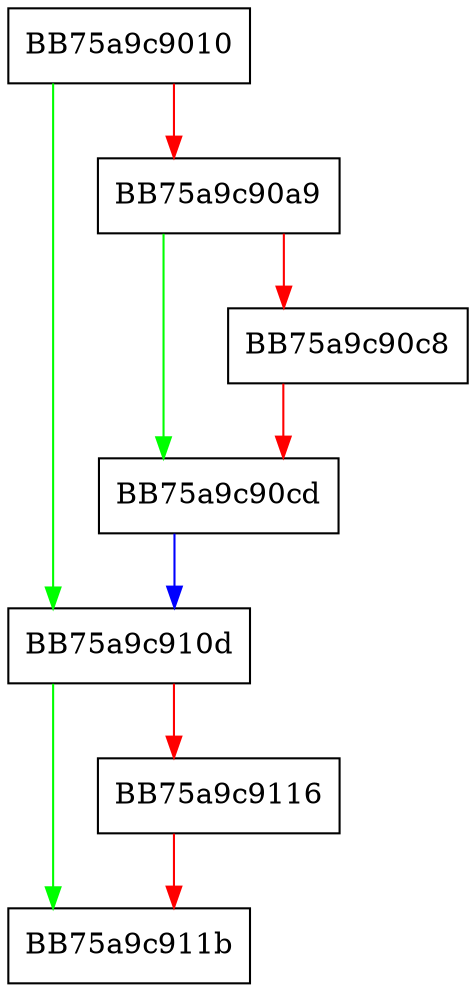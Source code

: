 digraph cfi_model {
  node [shape="box"];
  graph [splines=ortho];
  BB75a9c9010 -> BB75a9c910d [color="green"];
  BB75a9c9010 -> BB75a9c90a9 [color="red"];
  BB75a9c90a9 -> BB75a9c90cd [color="green"];
  BB75a9c90a9 -> BB75a9c90c8 [color="red"];
  BB75a9c90c8 -> BB75a9c90cd [color="red"];
  BB75a9c90cd -> BB75a9c910d [color="blue"];
  BB75a9c910d -> BB75a9c911b [color="green"];
  BB75a9c910d -> BB75a9c9116 [color="red"];
  BB75a9c9116 -> BB75a9c911b [color="red"];
}
